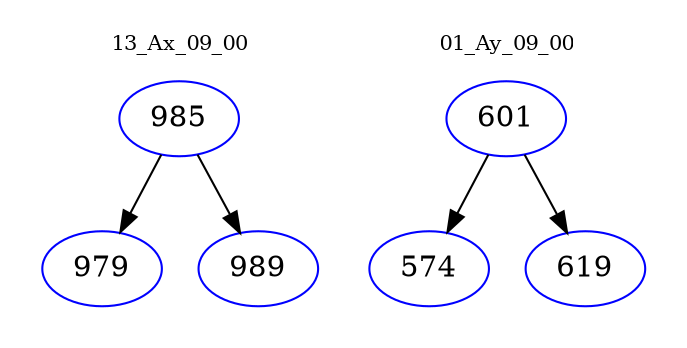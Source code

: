 digraph{
subgraph cluster_0 {
color = white
label = "13_Ax_09_00";
fontsize=10;
T0_985 [label="985", color="blue"]
T0_985 -> T0_979 [color="black"]
T0_979 [label="979", color="blue"]
T0_985 -> T0_989 [color="black"]
T0_989 [label="989", color="blue"]
}
subgraph cluster_1 {
color = white
label = "01_Ay_09_00";
fontsize=10;
T1_601 [label="601", color="blue"]
T1_601 -> T1_574 [color="black"]
T1_574 [label="574", color="blue"]
T1_601 -> T1_619 [color="black"]
T1_619 [label="619", color="blue"]
}
}
